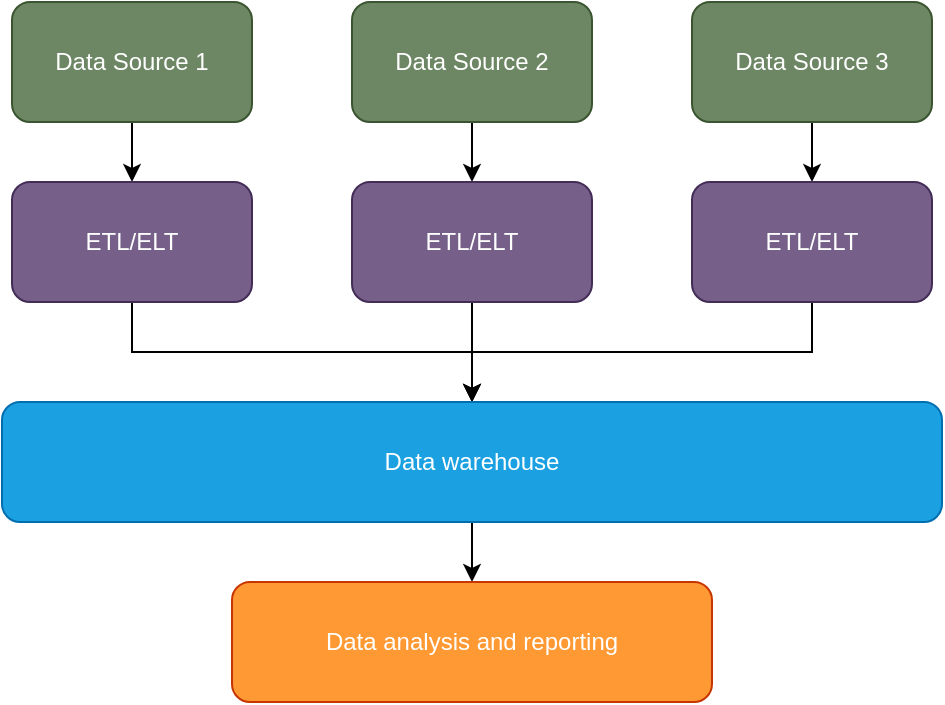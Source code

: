 <mxfile version="28.2.5">
  <diagram name="Page-1" id="9LHd4YJCfMJcmH1EGs_j">
    <mxGraphModel dx="976" dy="874" grid="1" gridSize="10" guides="1" tooltips="1" connect="1" arrows="1" fold="1" page="1" pageScale="1" pageWidth="850" pageHeight="1100" math="0" shadow="0">
      <root>
        <mxCell id="0" />
        <mxCell id="1" parent="0" />
        <mxCell id="UE_uhXEpv-yHipMTq9RW-17" style="edgeStyle=orthogonalEdgeStyle;rounded=0;orthogonalLoop=1;jettySize=auto;html=1;" edge="1" parent="1" source="UE_uhXEpv-yHipMTq9RW-1" target="UE_uhXEpv-yHipMTq9RW-5">
          <mxGeometry relative="1" as="geometry" />
        </mxCell>
        <mxCell id="UE_uhXEpv-yHipMTq9RW-1" value="Data Source 1" style="rounded=1;whiteSpace=wrap;html=1;fillColor=#6d8764;strokeColor=#3A5431;fontColor=#ffffff;" vertex="1" parent="1">
          <mxGeometry x="110" y="200" width="120" height="60" as="geometry" />
        </mxCell>
        <mxCell id="UE_uhXEpv-yHipMTq9RW-18" style="edgeStyle=orthogonalEdgeStyle;rounded=0;orthogonalLoop=1;jettySize=auto;html=1;entryX=0.5;entryY=0;entryDx=0;entryDy=0;" edge="1" parent="1" source="UE_uhXEpv-yHipMTq9RW-2" target="UE_uhXEpv-yHipMTq9RW-14">
          <mxGeometry relative="1" as="geometry" />
        </mxCell>
        <mxCell id="UE_uhXEpv-yHipMTq9RW-2" value="Data Source 2" style="rounded=1;whiteSpace=wrap;html=1;fillColor=#6d8764;strokeColor=#3A5431;fontColor=#ffffff;" vertex="1" parent="1">
          <mxGeometry x="280" y="200" width="120" height="60" as="geometry" />
        </mxCell>
        <mxCell id="UE_uhXEpv-yHipMTq9RW-19" style="edgeStyle=orthogonalEdgeStyle;rounded=0;orthogonalLoop=1;jettySize=auto;html=1;entryX=0.5;entryY=0;entryDx=0;entryDy=0;" edge="1" parent="1" source="UE_uhXEpv-yHipMTq9RW-3" target="UE_uhXEpv-yHipMTq9RW-7">
          <mxGeometry relative="1" as="geometry" />
        </mxCell>
        <mxCell id="UE_uhXEpv-yHipMTq9RW-3" value="Data Source 3" style="rounded=1;whiteSpace=wrap;html=1;fillColor=#6d8764;strokeColor=#3A5431;fontColor=#ffffff;" vertex="1" parent="1">
          <mxGeometry x="450" y="200" width="120" height="60" as="geometry" />
        </mxCell>
        <mxCell id="UE_uhXEpv-yHipMTq9RW-20" style="edgeStyle=orthogonalEdgeStyle;rounded=0;orthogonalLoop=1;jettySize=auto;html=1;entryX=0.5;entryY=0;entryDx=0;entryDy=0;" edge="1" parent="1" source="UE_uhXEpv-yHipMTq9RW-5" target="UE_uhXEpv-yHipMTq9RW-15">
          <mxGeometry relative="1" as="geometry" />
        </mxCell>
        <mxCell id="UE_uhXEpv-yHipMTq9RW-5" value="ETL/ELT" style="rounded=1;whiteSpace=wrap;html=1;fillColor=#76608a;fontColor=#ffffff;strokeColor=#432D57;" vertex="1" parent="1">
          <mxGeometry x="110" y="290" width="120" height="60" as="geometry" />
        </mxCell>
        <mxCell id="UE_uhXEpv-yHipMTq9RW-22" style="edgeStyle=orthogonalEdgeStyle;rounded=0;orthogonalLoop=1;jettySize=auto;html=1;" edge="1" parent="1" source="UE_uhXEpv-yHipMTq9RW-7" target="UE_uhXEpv-yHipMTq9RW-15">
          <mxGeometry relative="1" as="geometry" />
        </mxCell>
        <mxCell id="UE_uhXEpv-yHipMTq9RW-7" value="ETL/ELT" style="rounded=1;whiteSpace=wrap;html=1;fillColor=#76608a;fontColor=#ffffff;strokeColor=#432D57;" vertex="1" parent="1">
          <mxGeometry x="450" y="290" width="120" height="60" as="geometry" />
        </mxCell>
        <mxCell id="UE_uhXEpv-yHipMTq9RW-21" style="edgeStyle=orthogonalEdgeStyle;rounded=0;orthogonalLoop=1;jettySize=auto;html=1;" edge="1" parent="1" source="UE_uhXEpv-yHipMTq9RW-14" target="UE_uhXEpv-yHipMTq9RW-15">
          <mxGeometry relative="1" as="geometry" />
        </mxCell>
        <mxCell id="UE_uhXEpv-yHipMTq9RW-14" value="ETL/ELT" style="rounded=1;whiteSpace=wrap;html=1;fillColor=#76608a;fontColor=#ffffff;strokeColor=#432D57;" vertex="1" parent="1">
          <mxGeometry x="280" y="290" width="120" height="60" as="geometry" />
        </mxCell>
        <mxCell id="UE_uhXEpv-yHipMTq9RW-23" style="edgeStyle=orthogonalEdgeStyle;rounded=0;orthogonalLoop=1;jettySize=auto;html=1;" edge="1" parent="1" source="UE_uhXEpv-yHipMTq9RW-15" target="UE_uhXEpv-yHipMTq9RW-16">
          <mxGeometry relative="1" as="geometry" />
        </mxCell>
        <mxCell id="UE_uhXEpv-yHipMTq9RW-15" value="Data warehouse" style="rounded=1;whiteSpace=wrap;html=1;fillColor=#1ba1e2;fontColor=#ffffff;strokeColor=#006EAF;" vertex="1" parent="1">
          <mxGeometry x="105" y="400" width="470" height="60" as="geometry" />
        </mxCell>
        <mxCell id="UE_uhXEpv-yHipMTq9RW-16" value="Data analysis and reporting" style="rounded=1;whiteSpace=wrap;html=1;fillColor=#FF9933;fontColor=#FFFFFF;strokeColor=#C73500;" vertex="1" parent="1">
          <mxGeometry x="220" y="490" width="240" height="60" as="geometry" />
        </mxCell>
      </root>
    </mxGraphModel>
  </diagram>
</mxfile>
